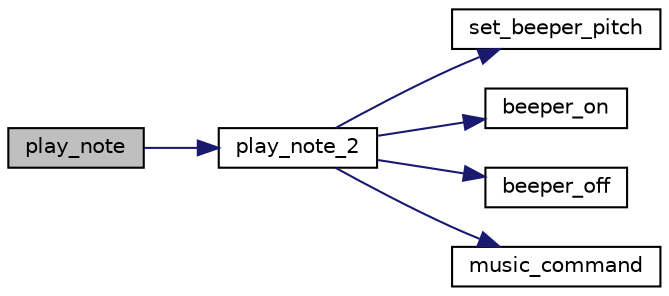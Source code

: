 digraph "play_note"
{
  edge [fontname="Helvetica",fontsize="10",labelfontname="Helvetica",labelfontsize="10"];
  node [fontname="Helvetica",fontsize="10",shape=record];
  rankdir="LR";
  Node1 [label="play_note",height=0.2,width=0.4,color="black", fillcolor="grey75", style="filled" fontcolor="black"];
  Node1 -> Node2 [color="midnightblue",fontsize="10",style="solid",fontname="Helvetica"];
  Node2 [label="play_note_2",height=0.2,width=0.4,color="black", fillcolor="white", style="filled",URL="$tunes_8c.html#ad64a752477bb35b9b4f09eec3f7e3281"];
  Node2 -> Node3 [color="midnightblue",fontsize="10",style="solid",fontname="Helvetica"];
  Node3 [label="set_beeper_pitch",height=0.2,width=0.4,color="black", fillcolor="white", style="filled",URL="$base_2lib__ic_8c.html#aebfeaced338ec2353b5d133eebfb3ebb"];
  Node2 -> Node4 [color="midnightblue",fontsize="10",style="solid",fontname="Helvetica"];
  Node4 [label="beeper_on",height=0.2,width=0.4,color="black", fillcolor="white", style="filled",URL="$base_2lib__ic_8c.html#ac01536f2a7ceb0d4c7e5e6a6d59c3871"];
  Node2 -> Node5 [color="midnightblue",fontsize="10",style="solid",fontname="Helvetica"];
  Node5 [label="beeper_off",height=0.2,width=0.4,color="black", fillcolor="white", style="filled",URL="$base_2lib__ic_8c.html#a35b95a4506fe38aa8c942b178cdda428"];
  Node2 -> Node6 [color="midnightblue",fontsize="10",style="solid",fontname="Helvetica"];
  Node6 [label="music_command",height=0.2,width=0.4,color="black", fillcolor="white", style="filled",URL="$tunes_8c.html#a02f694a5858b7ab04b5f7d18c0f6be5e"];
}
